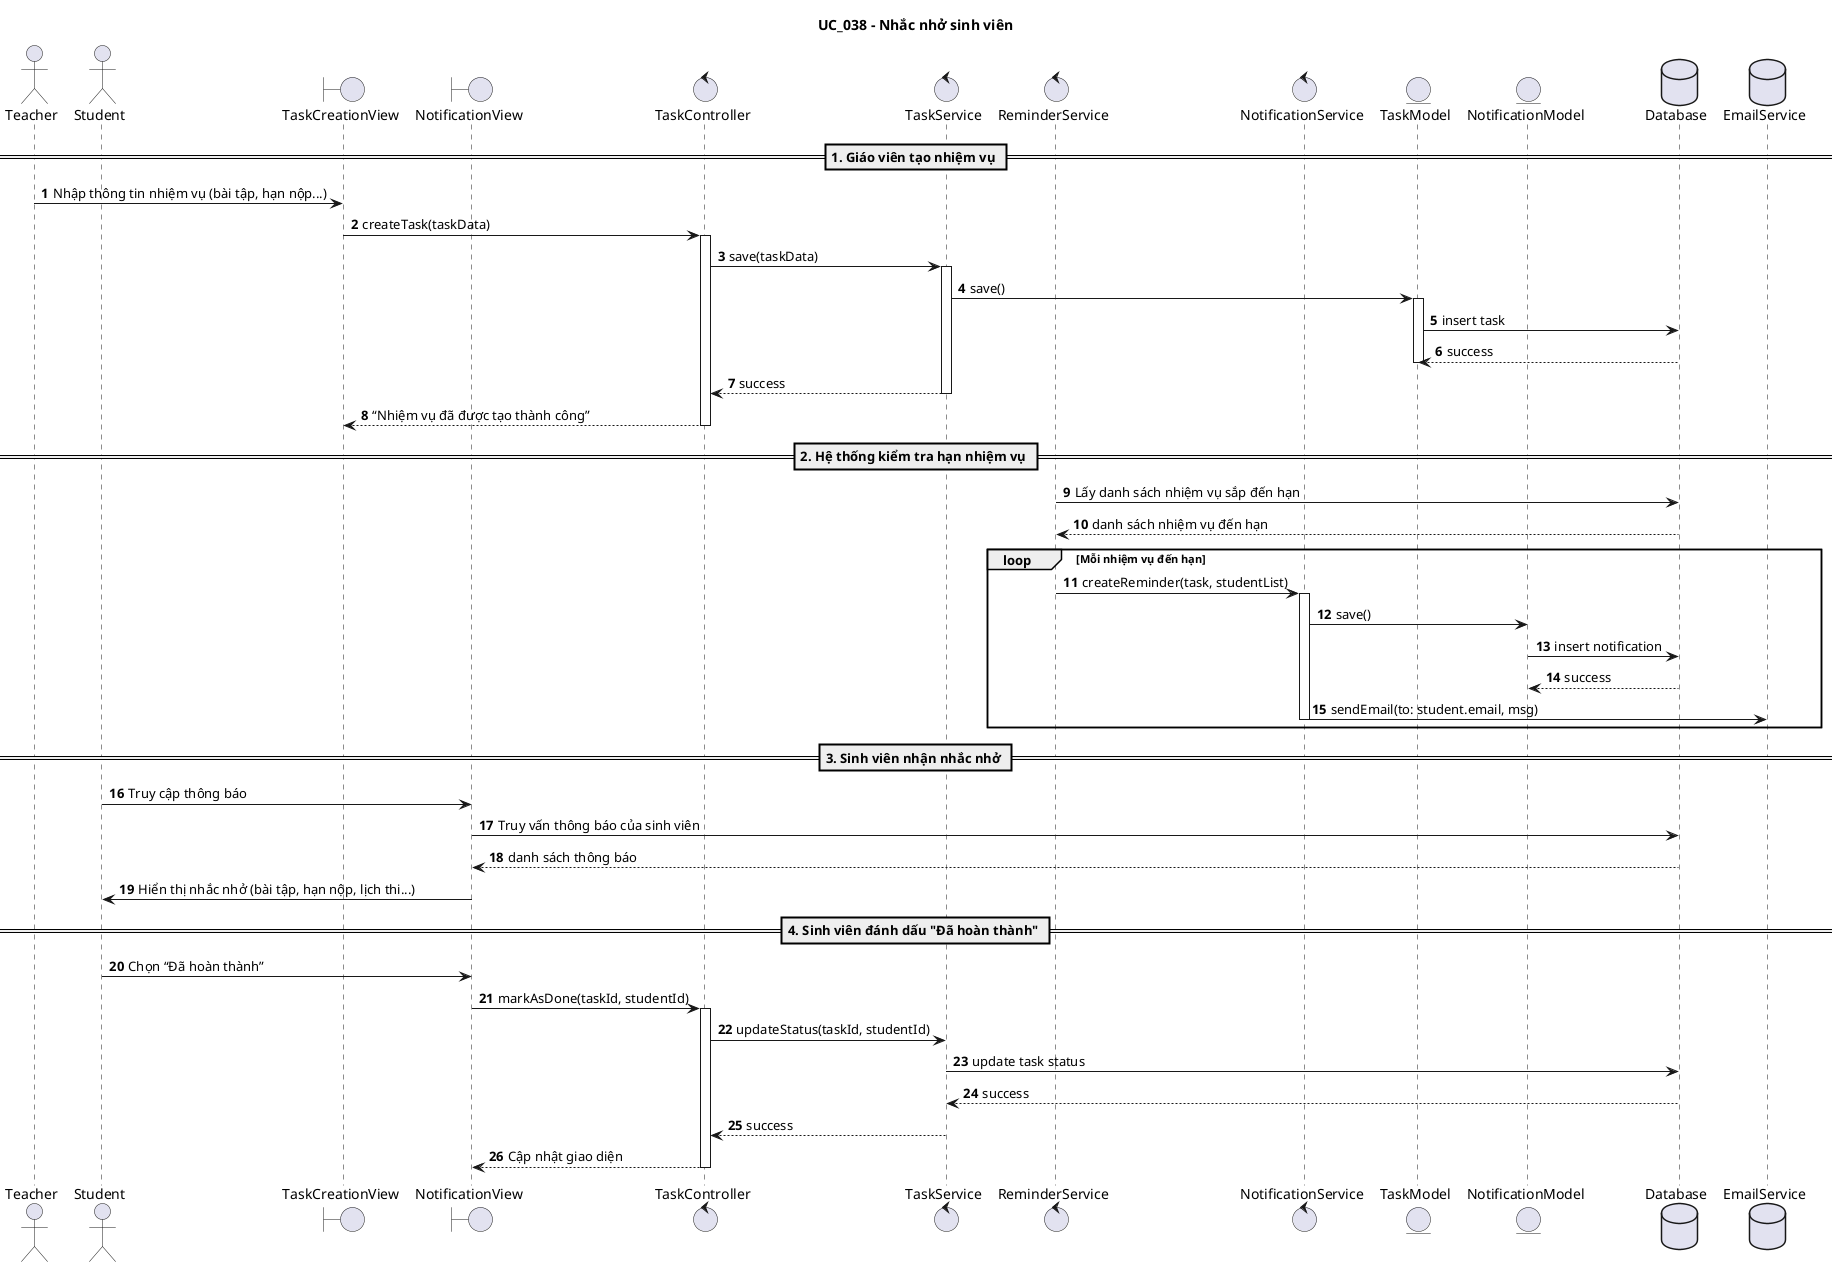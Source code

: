 @startuml
title UC_038 – Nhắc nhở sinh viên

autonumber

actor Teacher
actor Student
boundary TaskCreationView
boundary NotificationView
control TaskController
control TaskService
control ReminderService
control NotificationService
entity TaskModel
entity NotificationModel
database Database
database EmailService

== 1. Giáo viên tạo nhiệm vụ ==

Teacher -> TaskCreationView : Nhập thông tin nhiệm vụ (bài tập, hạn nộp...)
TaskCreationView -> TaskController : createTask(taskData)
activate TaskController
TaskController -> TaskService : save(taskData)
activate TaskService
TaskService -> TaskModel : save()
activate TaskModel
TaskModel -> Database : insert task
Database --> TaskModel : success
deactivate TaskModel
TaskService --> TaskController : success
deactivate TaskService
TaskController --> TaskCreationView : “Nhiệm vụ đã được tạo thành công”
deactivate TaskController

== 2. Hệ thống kiểm tra hạn nhiệm vụ ==

ReminderService -> Database : Lấy danh sách nhiệm vụ sắp đến hạn
Database --> ReminderService : danh sách nhiệm vụ đến hạn

loop Mỗi nhiệm vụ đến hạn
    ReminderService -> NotificationService : createReminder(task, studentList)
    activate NotificationService
    NotificationService -> NotificationModel : save()
    NotificationModel -> Database : insert notification
    Database --> NotificationModel : success
    NotificationService -> EmailService : sendEmail(to: student.email, msg)
    deactivate NotificationService
end

== 3. Sinh viên nhận nhắc nhở ==

Student -> NotificationView : Truy cập thông báo
NotificationView -> Database : Truy vấn thông báo của sinh viên
Database --> NotificationView : danh sách thông báo
NotificationView -> Student : Hiển thị nhắc nhở (bài tập, hạn nộp, lịch thi...)

== 4. Sinh viên đánh dấu "Đã hoàn thành" ==

Student -> NotificationView : Chọn “Đã hoàn thành”
NotificationView -> TaskController : markAsDone(taskId, studentId)
activate TaskController
TaskController -> TaskService : updateStatus(taskId, studentId)
TaskService -> Database : update task status
Database --> TaskService : success
TaskService --> TaskController : success
TaskController --> NotificationView : Cập nhật giao diện
deactivate TaskController

@enduml
